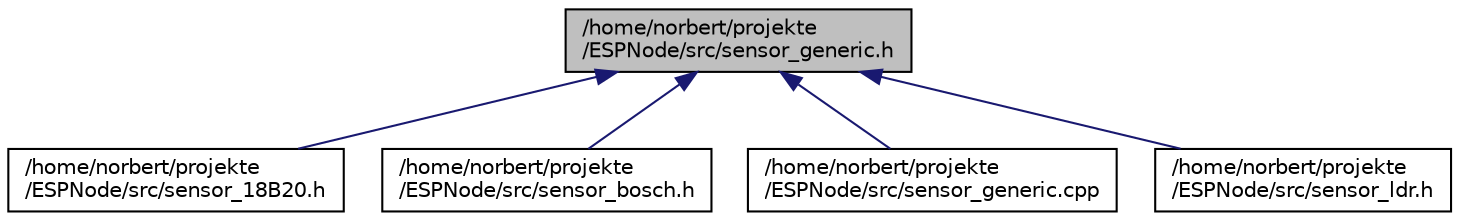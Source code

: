 digraph "/home/norbert/projekte/ESPNode/src/sensor_generic.h"
{
 // LATEX_PDF_SIZE
  edge [fontname="Helvetica",fontsize="10",labelfontname="Helvetica",labelfontsize="10"];
  node [fontname="Helvetica",fontsize="10",shape=record];
  Node1 [label="/home/norbert/projekte\l/ESPNode/src/sensor_generic.h",height=0.2,width=0.4,color="black", fillcolor="grey75", style="filled", fontcolor="black",tooltip=" "];
  Node1 -> Node2 [dir="back",color="midnightblue",fontsize="10",style="solid",fontname="Helvetica"];
  Node2 [label="/home/norbert/projekte\l/ESPNode/src/sensor_18B20.h",height=0.2,width=0.4,color="black", fillcolor="white", style="filled",URL="$sensor__18_b20_8h.html",tooltip=" "];
  Node1 -> Node3 [dir="back",color="midnightblue",fontsize="10",style="solid",fontname="Helvetica"];
  Node3 [label="/home/norbert/projekte\l/ESPNode/src/sensor_bosch.h",height=0.2,width=0.4,color="black", fillcolor="white", style="filled",URL="$sensor__bosch_8h.html",tooltip=" "];
  Node1 -> Node4 [dir="back",color="midnightblue",fontsize="10",style="solid",fontname="Helvetica"];
  Node4 [label="/home/norbert/projekte\l/ESPNode/src/sensor_generic.cpp",height=0.2,width=0.4,color="black", fillcolor="white", style="filled",URL="$sensor__generic_8cpp.html",tooltip=" "];
  Node1 -> Node5 [dir="back",color="midnightblue",fontsize="10",style="solid",fontname="Helvetica"];
  Node5 [label="/home/norbert/projekte\l/ESPNode/src/sensor_ldr.h",height=0.2,width=0.4,color="black", fillcolor="white", style="filled",URL="$sensor__ldr_8h.html",tooltip=" "];
}
